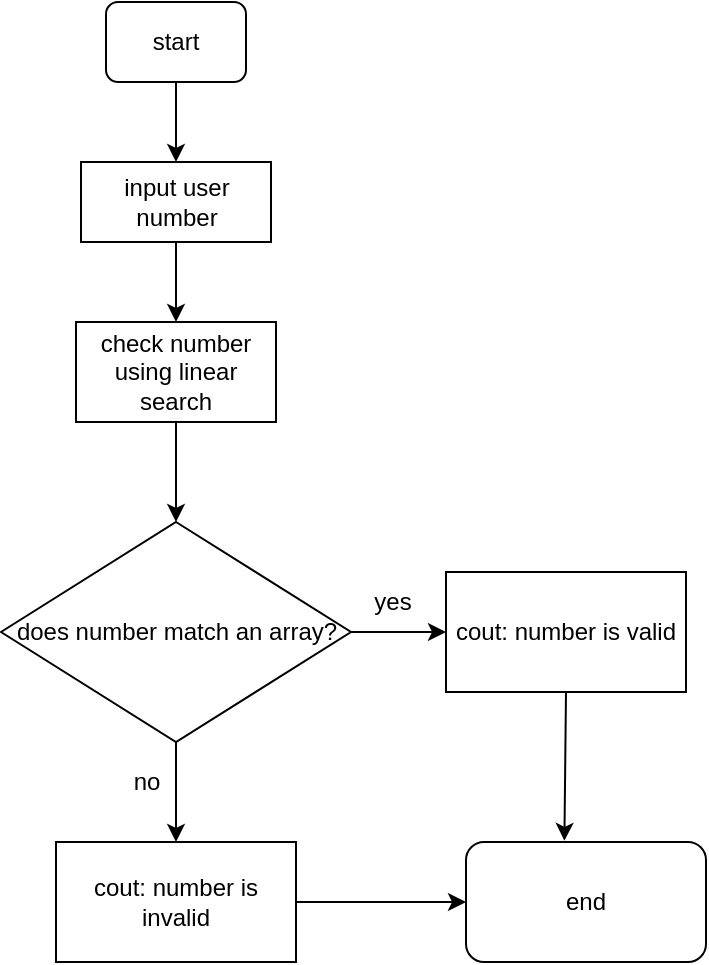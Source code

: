 <mxfile>
    <diagram id="7qdthgW5c_KmRRAjzIPL" name="Page-1">
        <mxGraphModel dx="521" dy="470" grid="1" gridSize="10" guides="1" tooltips="1" connect="1" arrows="1" fold="1" page="1" pageScale="1" pageWidth="850" pageHeight="1100" math="0" shadow="0">
            <root>
                <mxCell id="0"/>
                <mxCell id="1" parent="0"/>
                <mxCell id="4" style="edgeStyle=none;html=1;exitX=0.5;exitY=1;exitDx=0;exitDy=0;" edge="1" parent="1" source="2" target="3">
                    <mxGeometry relative="1" as="geometry"/>
                </mxCell>
                <mxCell id="2" value="start" style="rounded=1;whiteSpace=wrap;html=1;" vertex="1" parent="1">
                    <mxGeometry x="160" y="20" width="70" height="40" as="geometry"/>
                </mxCell>
                <mxCell id="11" style="edgeStyle=none;html=1;exitX=0.5;exitY=1;exitDx=0;exitDy=0;entryX=0.5;entryY=0;entryDx=0;entryDy=0;" edge="1" parent="1" source="3" target="10">
                    <mxGeometry relative="1" as="geometry"/>
                </mxCell>
                <mxCell id="3" value="input user number" style="whiteSpace=wrap;html=1;" vertex="1" parent="1">
                    <mxGeometry x="147.5" y="100" width="95" height="40" as="geometry"/>
                </mxCell>
                <mxCell id="13" style="edgeStyle=none;html=1;" edge="1" parent="1" source="10" target="12">
                    <mxGeometry relative="1" as="geometry"/>
                </mxCell>
                <mxCell id="10" value="check number using linear search" style="whiteSpace=wrap;html=1;" vertex="1" parent="1">
                    <mxGeometry x="145" y="180" width="100" height="50" as="geometry"/>
                </mxCell>
                <mxCell id="15" style="edgeStyle=none;html=1;exitX=1;exitY=0.5;exitDx=0;exitDy=0;" edge="1" parent="1" source="12" target="14">
                    <mxGeometry relative="1" as="geometry"/>
                </mxCell>
                <mxCell id="18" style="edgeStyle=none;html=1;exitX=0.5;exitY=1;exitDx=0;exitDy=0;entryX=0.5;entryY=0;entryDx=0;entryDy=0;" edge="1" parent="1" source="12" target="17">
                    <mxGeometry relative="1" as="geometry"/>
                </mxCell>
                <mxCell id="12" value="does number match an array?" style="rhombus;whiteSpace=wrap;html=1;" vertex="1" parent="1">
                    <mxGeometry x="107.5" y="280" width="175" height="110" as="geometry"/>
                </mxCell>
                <mxCell id="22" style="edgeStyle=none;html=1;exitX=0.5;exitY=1;exitDx=0;exitDy=0;entryX=0.41;entryY=-0.01;entryDx=0;entryDy=0;entryPerimeter=0;" edge="1" parent="1" source="14" target="20">
                    <mxGeometry relative="1" as="geometry"/>
                </mxCell>
                <mxCell id="14" value="cout: number is valid" style="whiteSpace=wrap;html=1;" vertex="1" parent="1">
                    <mxGeometry x="330" y="305" width="120" height="60" as="geometry"/>
                </mxCell>
                <mxCell id="16" value="yes" style="text;html=1;align=center;verticalAlign=middle;resizable=0;points=[];autosize=1;strokeColor=none;fillColor=none;" vertex="1" parent="1">
                    <mxGeometry x="282.5" y="305" width="40" height="30" as="geometry"/>
                </mxCell>
                <mxCell id="21" style="edgeStyle=none;html=1;exitX=1;exitY=0.5;exitDx=0;exitDy=0;" edge="1" parent="1" source="17" target="20">
                    <mxGeometry relative="1" as="geometry"/>
                </mxCell>
                <mxCell id="17" value="cout: number is invalid" style="whiteSpace=wrap;html=1;" vertex="1" parent="1">
                    <mxGeometry x="135" y="440" width="120" height="60" as="geometry"/>
                </mxCell>
                <mxCell id="19" value="no" style="text;html=1;align=center;verticalAlign=middle;resizable=0;points=[];autosize=1;strokeColor=none;fillColor=none;" vertex="1" parent="1">
                    <mxGeometry x="160" y="395" width="40" height="30" as="geometry"/>
                </mxCell>
                <mxCell id="20" value="end" style="rounded=1;whiteSpace=wrap;html=1;" vertex="1" parent="1">
                    <mxGeometry x="340" y="440" width="120" height="60" as="geometry"/>
                </mxCell>
            </root>
        </mxGraphModel>
    </diagram>
</mxfile>